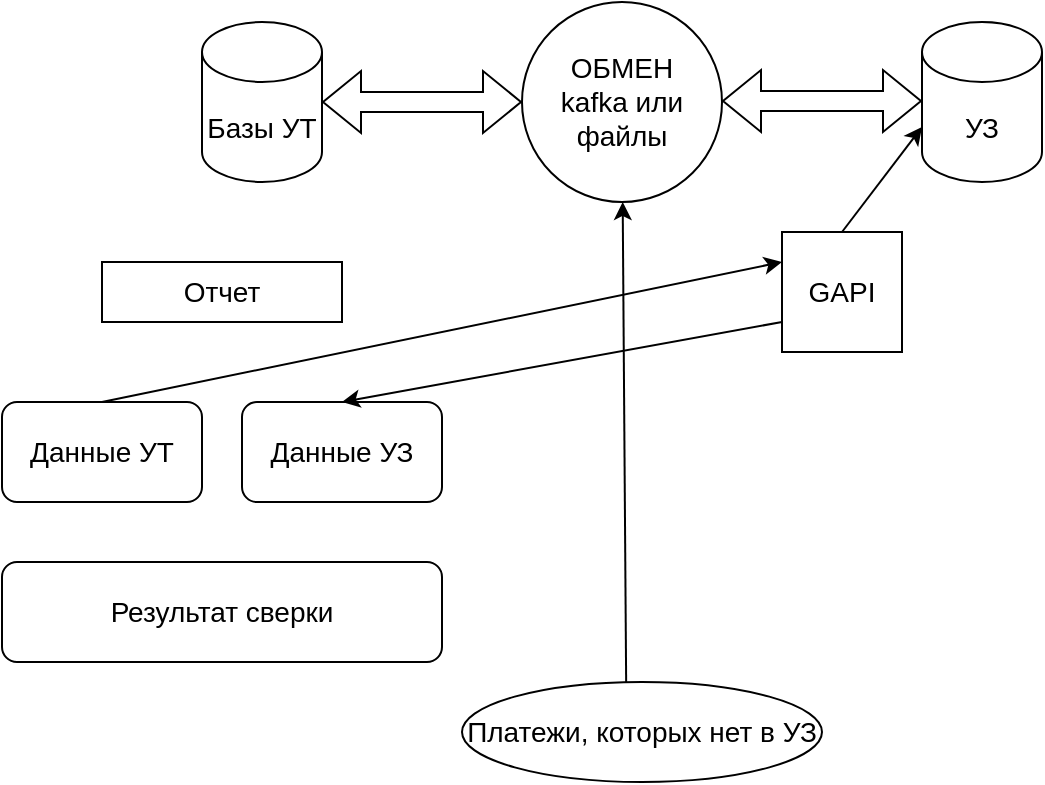 <mxfile version="18.1.2" type="github">
  <diagram id="Q1uTTFFkZ_5f05ZbbvJC" name="Page-1">
    <mxGraphModel dx="1422" dy="705" grid="1" gridSize="10" guides="1" tooltips="1" connect="1" arrows="1" fold="1" page="1" pageScale="1" pageWidth="827" pageHeight="1169" math="0" shadow="0">
      <root>
        <mxCell id="0" />
        <mxCell id="1" parent="0" />
        <mxCell id="LeN4hAV1XRq7jTA7z-1F-2" value="&lt;font style=&quot;font-size: 14px;&quot;&gt;Базы УТ&lt;/font&gt;" style="shape=cylinder3;whiteSpace=wrap;html=1;boundedLbl=1;backgroundOutline=1;size=15;" vertex="1" parent="1">
          <mxGeometry x="250" y="90" width="60" height="80" as="geometry" />
        </mxCell>
        <mxCell id="LeN4hAV1XRq7jTA7z-1F-3" value="&lt;font style=&quot;font-size: 14px;&quot;&gt;УЗ&lt;/font&gt;" style="shape=cylinder3;whiteSpace=wrap;html=1;boundedLbl=1;backgroundOutline=1;size=15;" vertex="1" parent="1">
          <mxGeometry x="610" y="90" width="60" height="80" as="geometry" />
        </mxCell>
        <mxCell id="LeN4hAV1XRq7jTA7z-1F-13" value="Отчет&lt;br&gt;" style="rounded=0;whiteSpace=wrap;html=1;fontSize=14;" vertex="1" parent="1">
          <mxGeometry x="200" y="210" width="120" height="30" as="geometry" />
        </mxCell>
        <mxCell id="LeN4hAV1XRq7jTA7z-1F-19" value="Данные УТ&lt;br&gt;" style="rounded=1;whiteSpace=wrap;html=1;fontSize=14;" vertex="1" parent="1">
          <mxGeometry x="150" y="280" width="100" height="50" as="geometry" />
        </mxCell>
        <mxCell id="LeN4hAV1XRq7jTA7z-1F-20" value="Данные УЗ" style="rounded=1;whiteSpace=wrap;html=1;fontSize=14;" vertex="1" parent="1">
          <mxGeometry x="270" y="280" width="100" height="50" as="geometry" />
        </mxCell>
        <mxCell id="LeN4hAV1XRq7jTA7z-1F-21" value="Результат сверки" style="rounded=1;whiteSpace=wrap;html=1;fontSize=14;" vertex="1" parent="1">
          <mxGeometry x="150" y="360" width="220" height="50" as="geometry" />
        </mxCell>
        <mxCell id="LeN4hAV1XRq7jTA7z-1F-22" value="Платежи, которых нет в УЗ&lt;br&gt;" style="ellipse;whiteSpace=wrap;html=1;fontSize=14;" vertex="1" parent="1">
          <mxGeometry x="380" y="420" width="180" height="50" as="geometry" />
        </mxCell>
        <mxCell id="LeN4hAV1XRq7jTA7z-1F-23" value="ОБМЕН&lt;br&gt;kafka или файлы" style="ellipse;whiteSpace=wrap;html=1;aspect=fixed;fontSize=14;" vertex="1" parent="1">
          <mxGeometry x="410" y="80" width="100" height="100" as="geometry" />
        </mxCell>
        <mxCell id="LeN4hAV1XRq7jTA7z-1F-24" value="GAPI" style="whiteSpace=wrap;html=1;aspect=fixed;fontSize=14;" vertex="1" parent="1">
          <mxGeometry x="540" y="195" width="60" height="60" as="geometry" />
        </mxCell>
        <mxCell id="LeN4hAV1XRq7jTA7z-1F-25" value="" style="endArrow=classic;html=1;rounded=0;fontSize=14;entryX=0;entryY=0.25;entryDx=0;entryDy=0;exitX=0.5;exitY=0;exitDx=0;exitDy=0;" edge="1" parent="1" source="LeN4hAV1XRq7jTA7z-1F-19" target="LeN4hAV1XRq7jTA7z-1F-24">
          <mxGeometry width="50" height="50" relative="1" as="geometry">
            <mxPoint x="390" y="200" as="sourcePoint" />
            <mxPoint x="440" y="150" as="targetPoint" />
          </mxGeometry>
        </mxCell>
        <mxCell id="LeN4hAV1XRq7jTA7z-1F-27" value="" style="endArrow=classic;html=1;rounded=0;fontSize=14;entryX=0.5;entryY=0;entryDx=0;entryDy=0;exitX=0;exitY=0.75;exitDx=0;exitDy=0;" edge="1" parent="1" source="LeN4hAV1XRq7jTA7z-1F-24" target="LeN4hAV1XRq7jTA7z-1F-20">
          <mxGeometry width="50" height="50" relative="1" as="geometry">
            <mxPoint x="610" y="220" as="sourcePoint" />
            <mxPoint x="560" y="260" as="targetPoint" />
          </mxGeometry>
        </mxCell>
        <mxCell id="LeN4hAV1XRq7jTA7z-1F-28" value="" style="endArrow=classic;html=1;rounded=0;fontSize=14;" edge="1" parent="1" target="LeN4hAV1XRq7jTA7z-1F-19">
          <mxGeometry width="50" height="50" relative="1" as="geometry">
            <mxPoint x="175" y="330" as="sourcePoint" />
            <mxPoint x="225" y="280" as="targetPoint" />
          </mxGeometry>
        </mxCell>
        <mxCell id="LeN4hAV1XRq7jTA7z-1F-30" value="" style="endArrow=classic;html=1;rounded=0;fontSize=14;exitX=0.5;exitY=0;exitDx=0;exitDy=0;entryX=0;entryY=0;entryDx=0;entryDy=52.5;entryPerimeter=0;" edge="1" parent="1" source="LeN4hAV1XRq7jTA7z-1F-24" target="LeN4hAV1XRq7jTA7z-1F-3">
          <mxGeometry width="50" height="50" relative="1" as="geometry">
            <mxPoint x="560" y="195" as="sourcePoint" />
            <mxPoint x="610" y="145" as="targetPoint" />
          </mxGeometry>
        </mxCell>
        <mxCell id="LeN4hAV1XRq7jTA7z-1F-33" value="" style="endArrow=classic;html=1;rounded=0;fontSize=14;exitX=0.456;exitY=0;exitDx=0;exitDy=0;exitPerimeter=0;" edge="1" parent="1" source="LeN4hAV1XRq7jTA7z-1F-22" target="LeN4hAV1XRq7jTA7z-1F-23">
          <mxGeometry width="50" height="50" relative="1" as="geometry">
            <mxPoint x="390" y="200" as="sourcePoint" />
            <mxPoint x="440" y="150" as="targetPoint" />
          </mxGeometry>
        </mxCell>
        <mxCell id="LeN4hAV1XRq7jTA7z-1F-37" value="" style="shape=flexArrow;endArrow=classic;startArrow=classic;html=1;rounded=0;fontSize=14;entryX=0;entryY=0.5;entryDx=0;entryDy=0;" edge="1" parent="1" target="LeN4hAV1XRq7jTA7z-1F-23">
          <mxGeometry width="100" height="100" relative="1" as="geometry">
            <mxPoint x="310" y="130" as="sourcePoint" />
            <mxPoint x="410" y="30" as="targetPoint" />
          </mxGeometry>
        </mxCell>
        <mxCell id="LeN4hAV1XRq7jTA7z-1F-38" value="" style="shape=flexArrow;endArrow=classic;startArrow=classic;html=1;rounded=0;fontSize=14;entryX=0;entryY=0.5;entryDx=0;entryDy=0;" edge="1" parent="1">
          <mxGeometry width="100" height="100" relative="1" as="geometry">
            <mxPoint x="510" y="129.5" as="sourcePoint" />
            <mxPoint x="610" y="129.5" as="targetPoint" />
          </mxGeometry>
        </mxCell>
      </root>
    </mxGraphModel>
  </diagram>
</mxfile>
